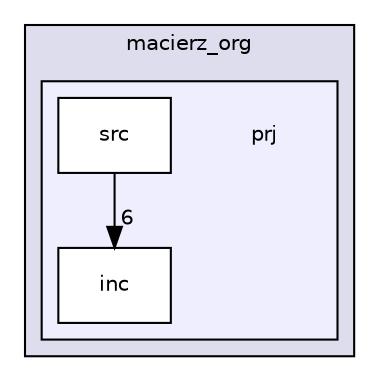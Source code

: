 digraph "/home/michal/Pulpit/macierz_org/prj" {
  compound=true
  node [ fontsize="10", fontname="Helvetica"];
  edge [ labelfontsize="10", labelfontname="Helvetica"];
  subgraph clusterdir_b74de348fc8f71a57dbbbd24b25f9b6b {
    graph [ bgcolor="#ddddee", pencolor="black", label="macierz_org" fontname="Helvetica", fontsize="10", URL="dir_b74de348fc8f71a57dbbbd24b25f9b6b.html"]
  subgraph clusterdir_6893f2c23034d7273bd20cb8a53ba93e {
    graph [ bgcolor="#eeeeff", pencolor="black", label="" URL="dir_6893f2c23034d7273bd20cb8a53ba93e.html"];
    dir_6893f2c23034d7273bd20cb8a53ba93e [shape=plaintext label="prj"];
    dir_908f9791d2beaf4a3c8671866758635b [shape=box label="inc" color="black" fillcolor="white" style="filled" URL="dir_908f9791d2beaf4a3c8671866758635b.html"];
    dir_a7e8dfcbe8c5ae85bf842054c8a6c5cb [shape=box label="src" color="black" fillcolor="white" style="filled" URL="dir_a7e8dfcbe8c5ae85bf842054c8a6c5cb.html"];
  }
  }
  dir_a7e8dfcbe8c5ae85bf842054c8a6c5cb->dir_908f9791d2beaf4a3c8671866758635b [headlabel="6", labeldistance=1.5 headhref="dir_000003_000002.html"];
}
